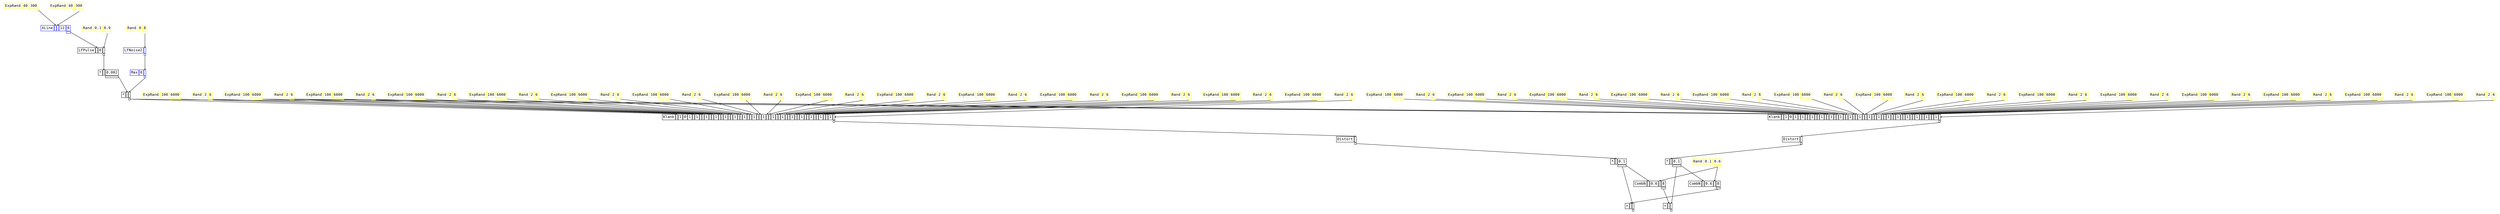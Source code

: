 digraph Anonymous {
graph [splines=false];
node [fontsize=12,fontname="Courier"];
edge [arrowhead=box,arrowsize=0.25];
u_2[shape="plaintext",color="yellow",label=<<TABLE BORDER="0" CELLBORDER="1"><TR><TD>ExpRand</TD><TD ID="u_2:K_0">40</TD><TD ID="u_2:K_1">300</TD></TR><TR><TD BORDER="0"></TD><TD BORDER="0"></TD><TD PORT="o_0" ID="u_2:o_0"></TD></TR></TABLE>>];
u_3[shape="plaintext",color="yellow",label=<<TABLE BORDER="0" CELLBORDER="1"><TR><TD>ExpRand</TD><TD ID="u_3:K_0">40</TD><TD ID="u_3:K_1">300</TD></TR><TR><TD BORDER="0"></TD><TD BORDER="0"></TD><TD PORT="o_0" ID="u_3:o_0"></TD></TR></TABLE>>];
u_6[shape="plaintext",color="blue",label=<<TABLE BORDER="0" CELLBORDER="1"><TR><TD>XLine</TD><TD PORT="i_0" ID="u_6:i_0"></TD><TD PORT="i_1" ID="u_6:i_1"></TD><TD ID="u_6:K_2">12</TD><TD ID="u_6:K_3">0</TD></TR><TR><TD BORDER="0"></TD><TD BORDER="0"></TD><TD BORDER="0"></TD><TD BORDER="0"></TD><TD PORT="o_0" ID="u_6:o_0"></TD></TR></TABLE>>];
u_9[shape="plaintext",color="yellow",label=<<TABLE BORDER="0" CELLBORDER="1"><TR><TD>Rand</TD><TD ID="u_9:K_0">0.1</TD><TD ID="u_9:K_1">0.9</TD></TR><TR><TD BORDER="0"></TD><TD BORDER="0"></TD><TD PORT="o_0" ID="u_9:o_0"></TD></TR></TABLE>>];
u_10[shape="plaintext",color="black",label=<<TABLE BORDER="0" CELLBORDER="1"><TR><TD>LFPulse</TD><TD PORT="i_0" ID="u_10:i_0"></TD><TD ID="u_10:K_1">0</TD><TD PORT="i_2" ID="u_10:i_2"></TD></TR><TR><TD BORDER="0"></TD><TD BORDER="0"></TD><TD BORDER="0"></TD><TD PORT="o_0" ID="u_10:o_0"></TD></TR></TABLE>>];
u_12[shape="plaintext",color="black",label=<<TABLE BORDER="0" CELLBORDER="1"><TR><TD>*</TD><TD PORT="i_0" ID="u_12:i_0"></TD><TD ID="u_12:K_1">0.002</TD></TR><TR><TD BORDER="0"></TD><TD BORDER="0"></TD><TD PORT="o_0" ID="u_12:o_0"></TD></TR></TABLE>>];
u_14[shape="plaintext",color="yellow",label=<<TABLE BORDER="0" CELLBORDER="1"><TR><TD>Rand</TD><TD ID="u_14:K_0">0</TD><TD ID="u_14:K_1">8</TD></TR><TR><TD BORDER="0"></TD><TD BORDER="0"></TD><TD PORT="o_0" ID="u_14:o_0"></TD></TR></TABLE>>];
u_15[shape="plaintext",color="blue",label=<<TABLE BORDER="0" CELLBORDER="1"><TR><TD>LFNoise2</TD><TD PORT="i_0" ID="u_15:i_0"></TD></TR><TR><TD BORDER="0"></TD><TD PORT="o_0" ID="u_15:o_0"></TD></TR></TABLE>>];
u_16[shape="plaintext",color="blue",label=<<TABLE BORDER="0" CELLBORDER="1"><TR><TD>Max</TD><TD ID="u_16:K_0">0</TD><TD PORT="i_1" ID="u_16:i_1"></TD></TR><TR><TD BORDER="0"></TD><TD BORDER="0"></TD><TD PORT="o_0" ID="u_16:o_0"></TD></TR></TABLE>>];
u_17[shape="plaintext",color="black",label=<<TABLE BORDER="0" CELLBORDER="1"><TR><TD>*</TD><TD PORT="i_0" ID="u_17:i_0"></TD><TD PORT="i_1" ID="u_17:i_1"></TD></TR><TR><TD BORDER="0"></TD><TD BORDER="0"></TD><TD PORT="o_0" ID="u_17:o_0"></TD></TR></TABLE>>];
u_21[shape="plaintext",color="yellow",label=<<TABLE BORDER="0" CELLBORDER="1"><TR><TD>ExpRand</TD><TD ID="u_21:K_0">100</TD><TD ID="u_21:K_1">6000</TD></TR><TR><TD BORDER="0"></TD><TD BORDER="0"></TD><TD PORT="o_0" ID="u_21:o_0"></TD></TR></TABLE>>];
u_24[shape="plaintext",color="yellow",label=<<TABLE BORDER="0" CELLBORDER="1"><TR><TD>Rand</TD><TD ID="u_24:K_0">2</TD><TD ID="u_24:K_1">6</TD></TR><TR><TD BORDER="0"></TD><TD BORDER="0"></TD><TD PORT="o_0" ID="u_24:o_0"></TD></TR></TABLE>>];
u_25[shape="plaintext",color="yellow",label=<<TABLE BORDER="0" CELLBORDER="1"><TR><TD>ExpRand</TD><TD ID="u_25:K_0">100</TD><TD ID="u_25:K_1">6000</TD></TR><TR><TD BORDER="0"></TD><TD BORDER="0"></TD><TD PORT="o_0" ID="u_25:o_0"></TD></TR></TABLE>>];
u_26[shape="plaintext",color="yellow",label=<<TABLE BORDER="0" CELLBORDER="1"><TR><TD>Rand</TD><TD ID="u_26:K_0">2</TD><TD ID="u_26:K_1">6</TD></TR><TR><TD BORDER="0"></TD><TD BORDER="0"></TD><TD PORT="o_0" ID="u_26:o_0"></TD></TR></TABLE>>];
u_27[shape="plaintext",color="yellow",label=<<TABLE BORDER="0" CELLBORDER="1"><TR><TD>ExpRand</TD><TD ID="u_27:K_0">100</TD><TD ID="u_27:K_1">6000</TD></TR><TR><TD BORDER="0"></TD><TD BORDER="0"></TD><TD PORT="o_0" ID="u_27:o_0"></TD></TR></TABLE>>];
u_28[shape="plaintext",color="yellow",label=<<TABLE BORDER="0" CELLBORDER="1"><TR><TD>Rand</TD><TD ID="u_28:K_0">2</TD><TD ID="u_28:K_1">6</TD></TR><TR><TD BORDER="0"></TD><TD BORDER="0"></TD><TD PORT="o_0" ID="u_28:o_0"></TD></TR></TABLE>>];
u_29[shape="plaintext",color="yellow",label=<<TABLE BORDER="0" CELLBORDER="1"><TR><TD>ExpRand</TD><TD ID="u_29:K_0">100</TD><TD ID="u_29:K_1">6000</TD></TR><TR><TD BORDER="0"></TD><TD BORDER="0"></TD><TD PORT="o_0" ID="u_29:o_0"></TD></TR></TABLE>>];
u_30[shape="plaintext",color="yellow",label=<<TABLE BORDER="0" CELLBORDER="1"><TR><TD>Rand</TD><TD ID="u_30:K_0">2</TD><TD ID="u_30:K_1">6</TD></TR><TR><TD BORDER="0"></TD><TD BORDER="0"></TD><TD PORT="o_0" ID="u_30:o_0"></TD></TR></TABLE>>];
u_31[shape="plaintext",color="yellow",label=<<TABLE BORDER="0" CELLBORDER="1"><TR><TD>ExpRand</TD><TD ID="u_31:K_0">100</TD><TD ID="u_31:K_1">6000</TD></TR><TR><TD BORDER="0"></TD><TD BORDER="0"></TD><TD PORT="o_0" ID="u_31:o_0"></TD></TR></TABLE>>];
u_32[shape="plaintext",color="yellow",label=<<TABLE BORDER="0" CELLBORDER="1"><TR><TD>Rand</TD><TD ID="u_32:K_0">2</TD><TD ID="u_32:K_1">6</TD></TR><TR><TD BORDER="0"></TD><TD BORDER="0"></TD><TD PORT="o_0" ID="u_32:o_0"></TD></TR></TABLE>>];
u_33[shape="plaintext",color="yellow",label=<<TABLE BORDER="0" CELLBORDER="1"><TR><TD>ExpRand</TD><TD ID="u_33:K_0">100</TD><TD ID="u_33:K_1">6000</TD></TR><TR><TD BORDER="0"></TD><TD BORDER="0"></TD><TD PORT="o_0" ID="u_33:o_0"></TD></TR></TABLE>>];
u_34[shape="plaintext",color="yellow",label=<<TABLE BORDER="0" CELLBORDER="1"><TR><TD>Rand</TD><TD ID="u_34:K_0">2</TD><TD ID="u_34:K_1">6</TD></TR><TR><TD BORDER="0"></TD><TD BORDER="0"></TD><TD PORT="o_0" ID="u_34:o_0"></TD></TR></TABLE>>];
u_35[shape="plaintext",color="yellow",label=<<TABLE BORDER="0" CELLBORDER="1"><TR><TD>ExpRand</TD><TD ID="u_35:K_0">100</TD><TD ID="u_35:K_1">6000</TD></TR><TR><TD BORDER="0"></TD><TD BORDER="0"></TD><TD PORT="o_0" ID="u_35:o_0"></TD></TR></TABLE>>];
u_36[shape="plaintext",color="yellow",label=<<TABLE BORDER="0" CELLBORDER="1"><TR><TD>Rand</TD><TD ID="u_36:K_0">2</TD><TD ID="u_36:K_1">6</TD></TR><TR><TD BORDER="0"></TD><TD BORDER="0"></TD><TD PORT="o_0" ID="u_36:o_0"></TD></TR></TABLE>>];
u_37[shape="plaintext",color="yellow",label=<<TABLE BORDER="0" CELLBORDER="1"><TR><TD>ExpRand</TD><TD ID="u_37:K_0">100</TD><TD ID="u_37:K_1">6000</TD></TR><TR><TD BORDER="0"></TD><TD BORDER="0"></TD><TD PORT="o_0" ID="u_37:o_0"></TD></TR></TABLE>>];
u_38[shape="plaintext",color="yellow",label=<<TABLE BORDER="0" CELLBORDER="1"><TR><TD>Rand</TD><TD ID="u_38:K_0">2</TD><TD ID="u_38:K_1">6</TD></TR><TR><TD BORDER="0"></TD><TD BORDER="0"></TD><TD PORT="o_0" ID="u_38:o_0"></TD></TR></TABLE>>];
u_39[shape="plaintext",color="yellow",label=<<TABLE BORDER="0" CELLBORDER="1"><TR><TD>ExpRand</TD><TD ID="u_39:K_0">100</TD><TD ID="u_39:K_1">6000</TD></TR><TR><TD BORDER="0"></TD><TD BORDER="0"></TD><TD PORT="o_0" ID="u_39:o_0"></TD></TR></TABLE>>];
u_40[shape="plaintext",color="yellow",label=<<TABLE BORDER="0" CELLBORDER="1"><TR><TD>Rand</TD><TD ID="u_40:K_0">2</TD><TD ID="u_40:K_1">6</TD></TR><TR><TD BORDER="0"></TD><TD BORDER="0"></TD><TD PORT="o_0" ID="u_40:o_0"></TD></TR></TABLE>>];
u_41[shape="plaintext",color="yellow",label=<<TABLE BORDER="0" CELLBORDER="1"><TR><TD>ExpRand</TD><TD ID="u_41:K_0">100</TD><TD ID="u_41:K_1">6000</TD></TR><TR><TD BORDER="0"></TD><TD BORDER="0"></TD><TD PORT="o_0" ID="u_41:o_0"></TD></TR></TABLE>>];
u_42[shape="plaintext",color="yellow",label=<<TABLE BORDER="0" CELLBORDER="1"><TR><TD>Rand</TD><TD ID="u_42:K_0">2</TD><TD ID="u_42:K_1">6</TD></TR><TR><TD BORDER="0"></TD><TD BORDER="0"></TD><TD PORT="o_0" ID="u_42:o_0"></TD></TR></TABLE>>];
u_43[shape="plaintext",color="yellow",label=<<TABLE BORDER="0" CELLBORDER="1"><TR><TD>ExpRand</TD><TD ID="u_43:K_0">100</TD><TD ID="u_43:K_1">6000</TD></TR><TR><TD BORDER="0"></TD><TD BORDER="0"></TD><TD PORT="o_0" ID="u_43:o_0"></TD></TR></TABLE>>];
u_44[shape="plaintext",color="yellow",label=<<TABLE BORDER="0" CELLBORDER="1"><TR><TD>Rand</TD><TD ID="u_44:K_0">2</TD><TD ID="u_44:K_1">6</TD></TR><TR><TD BORDER="0"></TD><TD BORDER="0"></TD><TD PORT="o_0" ID="u_44:o_0"></TD></TR></TABLE>>];
u_45[shape="plaintext",color="yellow",label=<<TABLE BORDER="0" CELLBORDER="1"><TR><TD>ExpRand</TD><TD ID="u_45:K_0">100</TD><TD ID="u_45:K_1">6000</TD></TR><TR><TD BORDER="0"></TD><TD BORDER="0"></TD><TD PORT="o_0" ID="u_45:o_0"></TD></TR></TABLE>>];
u_46[shape="plaintext",color="yellow",label=<<TABLE BORDER="0" CELLBORDER="1"><TR><TD>Rand</TD><TD ID="u_46:K_0">2</TD><TD ID="u_46:K_1">6</TD></TR><TR><TD BORDER="0"></TD><TD BORDER="0"></TD><TD PORT="o_0" ID="u_46:o_0"></TD></TR></TABLE>>];
u_47[shape="plaintext",color="yellow",label=<<TABLE BORDER="0" CELLBORDER="1"><TR><TD>ExpRand</TD><TD ID="u_47:K_0">100</TD><TD ID="u_47:K_1">6000</TD></TR><TR><TD BORDER="0"></TD><TD BORDER="0"></TD><TD PORT="o_0" ID="u_47:o_0"></TD></TR></TABLE>>];
u_48[shape="plaintext",color="yellow",label=<<TABLE BORDER="0" CELLBORDER="1"><TR><TD>Rand</TD><TD ID="u_48:K_0">2</TD><TD ID="u_48:K_1">6</TD></TR><TR><TD BORDER="0"></TD><TD BORDER="0"></TD><TD PORT="o_0" ID="u_48:o_0"></TD></TR></TABLE>>];
u_49[shape="plaintext",color="yellow",label=<<TABLE BORDER="0" CELLBORDER="1"><TR><TD>ExpRand</TD><TD ID="u_49:K_0">100</TD><TD ID="u_49:K_1">6000</TD></TR><TR><TD BORDER="0"></TD><TD BORDER="0"></TD><TD PORT="o_0" ID="u_49:o_0"></TD></TR></TABLE>>];
u_50[shape="plaintext",color="yellow",label=<<TABLE BORDER="0" CELLBORDER="1"><TR><TD>Rand</TD><TD ID="u_50:K_0">2</TD><TD ID="u_50:K_1">6</TD></TR><TR><TD BORDER="0"></TD><TD BORDER="0"></TD><TD PORT="o_0" ID="u_50:o_0"></TD></TR></TABLE>>];
u_51[shape="plaintext",color="yellow",label=<<TABLE BORDER="0" CELLBORDER="1"><TR><TD>ExpRand</TD><TD ID="u_51:K_0">100</TD><TD ID="u_51:K_1">6000</TD></TR><TR><TD BORDER="0"></TD><TD BORDER="0"></TD><TD PORT="o_0" ID="u_51:o_0"></TD></TR></TABLE>>];
u_52[shape="plaintext",color="yellow",label=<<TABLE BORDER="0" CELLBORDER="1"><TR><TD>Rand</TD><TD ID="u_52:K_0">2</TD><TD ID="u_52:K_1">6</TD></TR><TR><TD BORDER="0"></TD><TD BORDER="0"></TD><TD PORT="o_0" ID="u_52:o_0"></TD></TR></TABLE>>];
u_53[shape="plaintext",color="black",label=<<TABLE BORDER="0" CELLBORDER="1"><TR><TD>Klank</TD><TD PORT="i_0" ID="u_53:i_0"></TD><TD ID="u_53:K_1">1</TD><TD ID="u_53:K_2">0</TD><TD ID="u_53:K_3">1</TD><TD PORT="i_4" ID="u_53:i_4"></TD><TD ID="u_53:K_5">1</TD><TD PORT="i_6" ID="u_53:i_6"></TD><TD PORT="i_7" ID="u_53:i_7"></TD><TD ID="u_53:K_8">1</TD><TD PORT="i_9" ID="u_53:i_9"></TD><TD PORT="i_10" ID="u_53:i_10"></TD><TD ID="u_53:K_11">1</TD><TD PORT="i_12" ID="u_53:i_12"></TD><TD PORT="i_13" ID="u_53:i_13"></TD><TD ID="u_53:K_14">1</TD><TD PORT="i_15" ID="u_53:i_15"></TD><TD PORT="i_16" ID="u_53:i_16"></TD><TD ID="u_53:K_17">1</TD><TD PORT="i_18" ID="u_53:i_18"></TD><TD PORT="i_19" ID="u_53:i_19"></TD><TD ID="u_53:K_20">1</TD><TD PORT="i_21" ID="u_53:i_21"></TD><TD PORT="i_22" ID="u_53:i_22"></TD><TD ID="u_53:K_23">1</TD><TD PORT="i_24" ID="u_53:i_24"></TD><TD PORT="i_25" ID="u_53:i_25"></TD><TD ID="u_53:K_26">1</TD><TD PORT="i_27" ID="u_53:i_27"></TD><TD PORT="i_28" ID="u_53:i_28"></TD><TD ID="u_53:K_29">1</TD><TD PORT="i_30" ID="u_53:i_30"></TD><TD PORT="i_31" ID="u_53:i_31"></TD><TD ID="u_53:K_32">1</TD><TD PORT="i_33" ID="u_53:i_33"></TD><TD PORT="i_34" ID="u_53:i_34"></TD><TD ID="u_53:K_35">1</TD><TD PORT="i_36" ID="u_53:i_36"></TD><TD PORT="i_37" ID="u_53:i_37"></TD><TD ID="u_53:K_38">1</TD><TD PORT="i_39" ID="u_53:i_39"></TD><TD PORT="i_40" ID="u_53:i_40"></TD><TD ID="u_53:K_41">1</TD><TD PORT="i_42" ID="u_53:i_42"></TD><TD PORT="i_43" ID="u_53:i_43"></TD><TD ID="u_53:K_44">1</TD><TD PORT="i_45" ID="u_53:i_45"></TD><TD PORT="i_46" ID="u_53:i_46"></TD><TD ID="u_53:K_47">1</TD><TD PORT="i_48" ID="u_53:i_48"></TD></TR><TR><TD BORDER="0"></TD><TD BORDER="0"></TD><TD BORDER="0"></TD><TD BORDER="0"></TD><TD BORDER="0"></TD><TD BORDER="0"></TD><TD BORDER="0"></TD><TD BORDER="0"></TD><TD BORDER="0"></TD><TD BORDER="0"></TD><TD BORDER="0"></TD><TD BORDER="0"></TD><TD BORDER="0"></TD><TD BORDER="0"></TD><TD BORDER="0"></TD><TD BORDER="0"></TD><TD BORDER="0"></TD><TD BORDER="0"></TD><TD BORDER="0"></TD><TD BORDER="0"></TD><TD BORDER="0"></TD><TD BORDER="0"></TD><TD BORDER="0"></TD><TD BORDER="0"></TD><TD BORDER="0"></TD><TD BORDER="0"></TD><TD BORDER="0"></TD><TD BORDER="0"></TD><TD BORDER="0"></TD><TD BORDER="0"></TD><TD BORDER="0"></TD><TD BORDER="0"></TD><TD BORDER="0"></TD><TD BORDER="0"></TD><TD BORDER="0"></TD><TD BORDER="0"></TD><TD BORDER="0"></TD><TD BORDER="0"></TD><TD BORDER="0"></TD><TD BORDER="0"></TD><TD BORDER="0"></TD><TD BORDER="0"></TD><TD BORDER="0"></TD><TD BORDER="0"></TD><TD BORDER="0"></TD><TD BORDER="0"></TD><TD BORDER="0"></TD><TD BORDER="0"></TD><TD BORDER="0"></TD><TD PORT="o_0" ID="u_53:o_0"></TD></TR></TABLE>>];
u_54[shape="plaintext",color="black",label=<<TABLE BORDER="0" CELLBORDER="1"><TR><TD>Distort</TD><TD PORT="i_0" ID="u_54:i_0"></TD></TR><TR><TD BORDER="0"></TD><TD PORT="o_0" ID="u_54:o_0"></TD></TR></TABLE>>];
u_55[shape="plaintext",color="black",label=<<TABLE BORDER="0" CELLBORDER="1"><TR><TD>*</TD><TD PORT="i_0" ID="u_55:i_0"></TD><TD ID="u_55:K_1">0.1</TD></TR><TR><TD BORDER="0"></TD><TD BORDER="0"></TD><TD PORT="o_0" ID="u_55:o_0"></TD></TR></TABLE>>];
u_57[shape="plaintext",color="yellow",label=<<TABLE BORDER="0" CELLBORDER="1"><TR><TD>Rand</TD><TD ID="u_57:K_0">0.1</TD><TD ID="u_57:K_1">0.6</TD></TR><TR><TD BORDER="0"></TD><TD BORDER="0"></TD><TD PORT="o_0" ID="u_57:o_0"></TD></TR></TABLE>>];
u_58[shape="plaintext",color="black",label=<<TABLE BORDER="0" CELLBORDER="1"><TR><TD>CombN</TD><TD PORT="i_0" ID="u_58:i_0"></TD><TD ID="u_58:K_1">0.6</TD><TD PORT="i_2" ID="u_58:i_2"></TD><TD ID="u_58:K_3">8</TD></TR><TR><TD BORDER="0"></TD><TD BORDER="0"></TD><TD BORDER="0"></TD><TD BORDER="0"></TD><TD PORT="o_0" ID="u_58:o_0"></TD></TR></TABLE>>];
u_59[shape="plaintext",color="yellow",label=<<TABLE BORDER="0" CELLBORDER="1"><TR><TD>ExpRand</TD><TD ID="u_59:K_0">100</TD><TD ID="u_59:K_1">6000</TD></TR><TR><TD BORDER="0"></TD><TD BORDER="0"></TD><TD PORT="o_0" ID="u_59:o_0"></TD></TR></TABLE>>];
u_60[shape="plaintext",color="yellow",label=<<TABLE BORDER="0" CELLBORDER="1"><TR><TD>Rand</TD><TD ID="u_60:K_0">2</TD><TD ID="u_60:K_1">6</TD></TR><TR><TD BORDER="0"></TD><TD BORDER="0"></TD><TD PORT="o_0" ID="u_60:o_0"></TD></TR></TABLE>>];
u_61[shape="plaintext",color="yellow",label=<<TABLE BORDER="0" CELLBORDER="1"><TR><TD>ExpRand</TD><TD ID="u_61:K_0">100</TD><TD ID="u_61:K_1">6000</TD></TR><TR><TD BORDER="0"></TD><TD BORDER="0"></TD><TD PORT="o_0" ID="u_61:o_0"></TD></TR></TABLE>>];
u_62[shape="plaintext",color="yellow",label=<<TABLE BORDER="0" CELLBORDER="1"><TR><TD>Rand</TD><TD ID="u_62:K_0">2</TD><TD ID="u_62:K_1">6</TD></TR><TR><TD BORDER="0"></TD><TD BORDER="0"></TD><TD PORT="o_0" ID="u_62:o_0"></TD></TR></TABLE>>];
u_63[shape="plaintext",color="yellow",label=<<TABLE BORDER="0" CELLBORDER="1"><TR><TD>ExpRand</TD><TD ID="u_63:K_0">100</TD><TD ID="u_63:K_1">6000</TD></TR><TR><TD BORDER="0"></TD><TD BORDER="0"></TD><TD PORT="o_0" ID="u_63:o_0"></TD></TR></TABLE>>];
u_64[shape="plaintext",color="yellow",label=<<TABLE BORDER="0" CELLBORDER="1"><TR><TD>Rand</TD><TD ID="u_64:K_0">2</TD><TD ID="u_64:K_1">6</TD></TR><TR><TD BORDER="0"></TD><TD BORDER="0"></TD><TD PORT="o_0" ID="u_64:o_0"></TD></TR></TABLE>>];
u_65[shape="plaintext",color="yellow",label=<<TABLE BORDER="0" CELLBORDER="1"><TR><TD>ExpRand</TD><TD ID="u_65:K_0">100</TD><TD ID="u_65:K_1">6000</TD></TR><TR><TD BORDER="0"></TD><TD BORDER="0"></TD><TD PORT="o_0" ID="u_65:o_0"></TD></TR></TABLE>>];
u_66[shape="plaintext",color="yellow",label=<<TABLE BORDER="0" CELLBORDER="1"><TR><TD>Rand</TD><TD ID="u_66:K_0">2</TD><TD ID="u_66:K_1">6</TD></TR><TR><TD BORDER="0"></TD><TD BORDER="0"></TD><TD PORT="o_0" ID="u_66:o_0"></TD></TR></TABLE>>];
u_67[shape="plaintext",color="yellow",label=<<TABLE BORDER="0" CELLBORDER="1"><TR><TD>ExpRand</TD><TD ID="u_67:K_0">100</TD><TD ID="u_67:K_1">6000</TD></TR><TR><TD BORDER="0"></TD><TD BORDER="0"></TD><TD PORT="o_0" ID="u_67:o_0"></TD></TR></TABLE>>];
u_68[shape="plaintext",color="yellow",label=<<TABLE BORDER="0" CELLBORDER="1"><TR><TD>Rand</TD><TD ID="u_68:K_0">2</TD><TD ID="u_68:K_1">6</TD></TR><TR><TD BORDER="0"></TD><TD BORDER="0"></TD><TD PORT="o_0" ID="u_68:o_0"></TD></TR></TABLE>>];
u_69[shape="plaintext",color="yellow",label=<<TABLE BORDER="0" CELLBORDER="1"><TR><TD>ExpRand</TD><TD ID="u_69:K_0">100</TD><TD ID="u_69:K_1">6000</TD></TR><TR><TD BORDER="0"></TD><TD BORDER="0"></TD><TD PORT="o_0" ID="u_69:o_0"></TD></TR></TABLE>>];
u_70[shape="plaintext",color="yellow",label=<<TABLE BORDER="0" CELLBORDER="1"><TR><TD>Rand</TD><TD ID="u_70:K_0">2</TD><TD ID="u_70:K_1">6</TD></TR><TR><TD BORDER="0"></TD><TD BORDER="0"></TD><TD PORT="o_0" ID="u_70:o_0"></TD></TR></TABLE>>];
u_71[shape="plaintext",color="yellow",label=<<TABLE BORDER="0" CELLBORDER="1"><TR><TD>ExpRand</TD><TD ID="u_71:K_0">100</TD><TD ID="u_71:K_1">6000</TD></TR><TR><TD BORDER="0"></TD><TD BORDER="0"></TD><TD PORT="o_0" ID="u_71:o_0"></TD></TR></TABLE>>];
u_72[shape="plaintext",color="yellow",label=<<TABLE BORDER="0" CELLBORDER="1"><TR><TD>Rand</TD><TD ID="u_72:K_0">2</TD><TD ID="u_72:K_1">6</TD></TR><TR><TD BORDER="0"></TD><TD BORDER="0"></TD><TD PORT="o_0" ID="u_72:o_0"></TD></TR></TABLE>>];
u_73[shape="plaintext",color="yellow",label=<<TABLE BORDER="0" CELLBORDER="1"><TR><TD>ExpRand</TD><TD ID="u_73:K_0">100</TD><TD ID="u_73:K_1">6000</TD></TR><TR><TD BORDER="0"></TD><TD BORDER="0"></TD><TD PORT="o_0" ID="u_73:o_0"></TD></TR></TABLE>>];
u_74[shape="plaintext",color="yellow",label=<<TABLE BORDER="0" CELLBORDER="1"><TR><TD>Rand</TD><TD ID="u_74:K_0">2</TD><TD ID="u_74:K_1">6</TD></TR><TR><TD BORDER="0"></TD><TD BORDER="0"></TD><TD PORT="o_0" ID="u_74:o_0"></TD></TR></TABLE>>];
u_75[shape="plaintext",color="yellow",label=<<TABLE BORDER="0" CELLBORDER="1"><TR><TD>ExpRand</TD><TD ID="u_75:K_0">100</TD><TD ID="u_75:K_1">6000</TD></TR><TR><TD BORDER="0"></TD><TD BORDER="0"></TD><TD PORT="o_0" ID="u_75:o_0"></TD></TR></TABLE>>];
u_76[shape="plaintext",color="yellow",label=<<TABLE BORDER="0" CELLBORDER="1"><TR><TD>Rand</TD><TD ID="u_76:K_0">2</TD><TD ID="u_76:K_1">6</TD></TR><TR><TD BORDER="0"></TD><TD BORDER="0"></TD><TD PORT="o_0" ID="u_76:o_0"></TD></TR></TABLE>>];
u_77[shape="plaintext",color="yellow",label=<<TABLE BORDER="0" CELLBORDER="1"><TR><TD>ExpRand</TD><TD ID="u_77:K_0">100</TD><TD ID="u_77:K_1">6000</TD></TR><TR><TD BORDER="0"></TD><TD BORDER="0"></TD><TD PORT="o_0" ID="u_77:o_0"></TD></TR></TABLE>>];
u_78[shape="plaintext",color="yellow",label=<<TABLE BORDER="0" CELLBORDER="1"><TR><TD>Rand</TD><TD ID="u_78:K_0">2</TD><TD ID="u_78:K_1">6</TD></TR><TR><TD BORDER="0"></TD><TD BORDER="0"></TD><TD PORT="o_0" ID="u_78:o_0"></TD></TR></TABLE>>];
u_79[shape="plaintext",color="yellow",label=<<TABLE BORDER="0" CELLBORDER="1"><TR><TD>ExpRand</TD><TD ID="u_79:K_0">100</TD><TD ID="u_79:K_1">6000</TD></TR><TR><TD BORDER="0"></TD><TD BORDER="0"></TD><TD PORT="o_0" ID="u_79:o_0"></TD></TR></TABLE>>];
u_80[shape="plaintext",color="yellow",label=<<TABLE BORDER="0" CELLBORDER="1"><TR><TD>Rand</TD><TD ID="u_80:K_0">2</TD><TD ID="u_80:K_1">6</TD></TR><TR><TD BORDER="0"></TD><TD BORDER="0"></TD><TD PORT="o_0" ID="u_80:o_0"></TD></TR></TABLE>>];
u_81[shape="plaintext",color="yellow",label=<<TABLE BORDER="0" CELLBORDER="1"><TR><TD>ExpRand</TD><TD ID="u_81:K_0">100</TD><TD ID="u_81:K_1">6000</TD></TR><TR><TD BORDER="0"></TD><TD BORDER="0"></TD><TD PORT="o_0" ID="u_81:o_0"></TD></TR></TABLE>>];
u_82[shape="plaintext",color="yellow",label=<<TABLE BORDER="0" CELLBORDER="1"><TR><TD>Rand</TD><TD ID="u_82:K_0">2</TD><TD ID="u_82:K_1">6</TD></TR><TR><TD BORDER="0"></TD><TD BORDER="0"></TD><TD PORT="o_0" ID="u_82:o_0"></TD></TR></TABLE>>];
u_83[shape="plaintext",color="yellow",label=<<TABLE BORDER="0" CELLBORDER="1"><TR><TD>ExpRand</TD><TD ID="u_83:K_0">100</TD><TD ID="u_83:K_1">6000</TD></TR><TR><TD BORDER="0"></TD><TD BORDER="0"></TD><TD PORT="o_0" ID="u_83:o_0"></TD></TR></TABLE>>];
u_84[shape="plaintext",color="yellow",label=<<TABLE BORDER="0" CELLBORDER="1"><TR><TD>Rand</TD><TD ID="u_84:K_0">2</TD><TD ID="u_84:K_1">6</TD></TR><TR><TD BORDER="0"></TD><TD BORDER="0"></TD><TD PORT="o_0" ID="u_84:o_0"></TD></TR></TABLE>>];
u_85[shape="plaintext",color="yellow",label=<<TABLE BORDER="0" CELLBORDER="1"><TR><TD>ExpRand</TD><TD ID="u_85:K_0">100</TD><TD ID="u_85:K_1">6000</TD></TR><TR><TD BORDER="0"></TD><TD BORDER="0"></TD><TD PORT="o_0" ID="u_85:o_0"></TD></TR></TABLE>>];
u_86[shape="plaintext",color="yellow",label=<<TABLE BORDER="0" CELLBORDER="1"><TR><TD>Rand</TD><TD ID="u_86:K_0">2</TD><TD ID="u_86:K_1">6</TD></TR><TR><TD BORDER="0"></TD><TD BORDER="0"></TD><TD PORT="o_0" ID="u_86:o_0"></TD></TR></TABLE>>];
u_87[shape="plaintext",color="black",label=<<TABLE BORDER="0" CELLBORDER="1"><TR><TD>Klank</TD><TD PORT="i_0" ID="u_87:i_0"></TD><TD ID="u_87:K_1">1</TD><TD ID="u_87:K_2">0</TD><TD ID="u_87:K_3">1</TD><TD PORT="i_4" ID="u_87:i_4"></TD><TD ID="u_87:K_5">1</TD><TD PORT="i_6" ID="u_87:i_6"></TD><TD PORT="i_7" ID="u_87:i_7"></TD><TD ID="u_87:K_8">1</TD><TD PORT="i_9" ID="u_87:i_9"></TD><TD PORT="i_10" ID="u_87:i_10"></TD><TD ID="u_87:K_11">1</TD><TD PORT="i_12" ID="u_87:i_12"></TD><TD PORT="i_13" ID="u_87:i_13"></TD><TD ID="u_87:K_14">1</TD><TD PORT="i_15" ID="u_87:i_15"></TD><TD PORT="i_16" ID="u_87:i_16"></TD><TD ID="u_87:K_17">1</TD><TD PORT="i_18" ID="u_87:i_18"></TD><TD PORT="i_19" ID="u_87:i_19"></TD><TD ID="u_87:K_20">1</TD><TD PORT="i_21" ID="u_87:i_21"></TD><TD PORT="i_22" ID="u_87:i_22"></TD><TD ID="u_87:K_23">1</TD><TD PORT="i_24" ID="u_87:i_24"></TD><TD PORT="i_25" ID="u_87:i_25"></TD><TD ID="u_87:K_26">1</TD><TD PORT="i_27" ID="u_87:i_27"></TD><TD PORT="i_28" ID="u_87:i_28"></TD><TD ID="u_87:K_29">1</TD><TD PORT="i_30" ID="u_87:i_30"></TD><TD PORT="i_31" ID="u_87:i_31"></TD><TD ID="u_87:K_32">1</TD><TD PORT="i_33" ID="u_87:i_33"></TD><TD PORT="i_34" ID="u_87:i_34"></TD><TD ID="u_87:K_35">1</TD><TD PORT="i_36" ID="u_87:i_36"></TD><TD PORT="i_37" ID="u_87:i_37"></TD><TD ID="u_87:K_38">1</TD><TD PORT="i_39" ID="u_87:i_39"></TD><TD PORT="i_40" ID="u_87:i_40"></TD><TD ID="u_87:K_41">1</TD><TD PORT="i_42" ID="u_87:i_42"></TD><TD PORT="i_43" ID="u_87:i_43"></TD><TD ID="u_87:K_44">1</TD><TD PORT="i_45" ID="u_87:i_45"></TD><TD PORT="i_46" ID="u_87:i_46"></TD><TD ID="u_87:K_47">1</TD><TD PORT="i_48" ID="u_87:i_48"></TD></TR><TR><TD BORDER="0"></TD><TD BORDER="0"></TD><TD BORDER="0"></TD><TD BORDER="0"></TD><TD BORDER="0"></TD><TD BORDER="0"></TD><TD BORDER="0"></TD><TD BORDER="0"></TD><TD BORDER="0"></TD><TD BORDER="0"></TD><TD BORDER="0"></TD><TD BORDER="0"></TD><TD BORDER="0"></TD><TD BORDER="0"></TD><TD BORDER="0"></TD><TD BORDER="0"></TD><TD BORDER="0"></TD><TD BORDER="0"></TD><TD BORDER="0"></TD><TD BORDER="0"></TD><TD BORDER="0"></TD><TD BORDER="0"></TD><TD BORDER="0"></TD><TD BORDER="0"></TD><TD BORDER="0"></TD><TD BORDER="0"></TD><TD BORDER="0"></TD><TD BORDER="0"></TD><TD BORDER="0"></TD><TD BORDER="0"></TD><TD BORDER="0"></TD><TD BORDER="0"></TD><TD BORDER="0"></TD><TD BORDER="0"></TD><TD BORDER="0"></TD><TD BORDER="0"></TD><TD BORDER="0"></TD><TD BORDER="0"></TD><TD BORDER="0"></TD><TD BORDER="0"></TD><TD BORDER="0"></TD><TD BORDER="0"></TD><TD BORDER="0"></TD><TD BORDER="0"></TD><TD BORDER="0"></TD><TD BORDER="0"></TD><TD BORDER="0"></TD><TD BORDER="0"></TD><TD BORDER="0"></TD><TD PORT="o_0" ID="u_87:o_0"></TD></TR></TABLE>>];
u_88[shape="plaintext",color="black",label=<<TABLE BORDER="0" CELLBORDER="1"><TR><TD>Distort</TD><TD PORT="i_0" ID="u_88:i_0"></TD></TR><TR><TD BORDER="0"></TD><TD PORT="o_0" ID="u_88:o_0"></TD></TR></TABLE>>];
u_89[shape="plaintext",color="black",label=<<TABLE BORDER="0" CELLBORDER="1"><TR><TD>*</TD><TD PORT="i_0" ID="u_89:i_0"></TD><TD ID="u_89:K_1">0.1</TD></TR><TR><TD BORDER="0"></TD><TD BORDER="0"></TD><TD PORT="o_0" ID="u_89:o_0"></TD></TR></TABLE>>];
u_90[shape="plaintext",color="black",label=<<TABLE BORDER="0" CELLBORDER="1"><TR><TD>+</TD><TD PORT="i_0" ID="u_90:i_0"></TD><TD PORT="i_1" ID="u_90:i_1"></TD></TR><TR><TD BORDER="0"></TD><TD BORDER="0"></TD><TD PORT="o_0" ID="u_90:o_0"></TD></TR></TABLE>>];
u_91[shape="plaintext",color="black",label=<<TABLE BORDER="0" CELLBORDER="1"><TR><TD>CombN</TD><TD PORT="i_0" ID="u_91:i_0"></TD><TD ID="u_91:K_1">0.6</TD><TD PORT="i_2" ID="u_91:i_2"></TD><TD ID="u_91:K_3">8</TD></TR><TR><TD BORDER="0"></TD><TD BORDER="0"></TD><TD BORDER="0"></TD><TD BORDER="0"></TD><TD PORT="o_0" ID="u_91:o_0"></TD></TR></TABLE>>];
u_92[shape="plaintext",color="black",label=<<TABLE BORDER="0" CELLBORDER="1"><TR><TD>+</TD><TD PORT="i_0" ID="u_92:i_0"></TD><TD PORT="i_1" ID="u_92:i_1"></TD></TR><TR><TD BORDER="0"></TD><TD BORDER="0"></TD><TD PORT="o_0" ID="u_92:o_0"></TD></TR></TABLE>>];
u_2:o_0 -> u_6:i_0;
u_3:o_0 -> u_6:i_1;
u_6:o_0 -> u_10:i_0;
u_9:o_0 -> u_10:i_2;
u_10:o_0 -> u_12:i_0;
u_14:o_0 -> u_15:i_0;
u_15:o_0 -> u_16:i_1;
u_12:o_0 -> u_17:i_0;
u_16:o_0 -> u_17:i_1;
u_17:o_0 -> u_53:i_0;
u_21:o_0 -> u_53:i_4;
u_24:o_0 -> u_53:i_6;
u_25:o_0 -> u_53:i_7;
u_26:o_0 -> u_53:i_9;
u_27:o_0 -> u_53:i_10;
u_28:o_0 -> u_53:i_12;
u_29:o_0 -> u_53:i_13;
u_30:o_0 -> u_53:i_15;
u_31:o_0 -> u_53:i_16;
u_32:o_0 -> u_53:i_18;
u_33:o_0 -> u_53:i_19;
u_34:o_0 -> u_53:i_21;
u_35:o_0 -> u_53:i_22;
u_36:o_0 -> u_53:i_24;
u_37:o_0 -> u_53:i_25;
u_38:o_0 -> u_53:i_27;
u_39:o_0 -> u_53:i_28;
u_40:o_0 -> u_53:i_30;
u_41:o_0 -> u_53:i_31;
u_42:o_0 -> u_53:i_33;
u_43:o_0 -> u_53:i_34;
u_44:o_0 -> u_53:i_36;
u_45:o_0 -> u_53:i_37;
u_46:o_0 -> u_53:i_39;
u_47:o_0 -> u_53:i_40;
u_48:o_0 -> u_53:i_42;
u_49:o_0 -> u_53:i_43;
u_50:o_0 -> u_53:i_45;
u_51:o_0 -> u_53:i_46;
u_52:o_0 -> u_53:i_48;
u_53:o_0 -> u_54:i_0;
u_54:o_0 -> u_55:i_0;
u_55:o_0 -> u_58:i_0;
u_57:o_0 -> u_58:i_2;
u_17:o_0 -> u_87:i_0;
u_59:o_0 -> u_87:i_4;
u_60:o_0 -> u_87:i_6;
u_21:o_0 -> u_87:i_7;
u_24:o_0 -> u_87:i_9;
u_61:o_0 -> u_87:i_10;
u_62:o_0 -> u_87:i_12;
u_63:o_0 -> u_87:i_13;
u_64:o_0 -> u_87:i_15;
u_65:o_0 -> u_87:i_16;
u_66:o_0 -> u_87:i_18;
u_67:o_0 -> u_87:i_19;
u_68:o_0 -> u_87:i_21;
u_69:o_0 -> u_87:i_22;
u_70:o_0 -> u_87:i_24;
u_71:o_0 -> u_87:i_25;
u_72:o_0 -> u_87:i_27;
u_73:o_0 -> u_87:i_28;
u_74:o_0 -> u_87:i_30;
u_75:o_0 -> u_87:i_31;
u_76:o_0 -> u_87:i_33;
u_77:o_0 -> u_87:i_34;
u_78:o_0 -> u_87:i_36;
u_79:o_0 -> u_87:i_37;
u_80:o_0 -> u_87:i_39;
u_81:o_0 -> u_87:i_40;
u_82:o_0 -> u_87:i_42;
u_83:o_0 -> u_87:i_43;
u_84:o_0 -> u_87:i_45;
u_85:o_0 -> u_87:i_46;
u_86:o_0 -> u_87:i_48;
u_87:o_0 -> u_88:i_0;
u_88:o_0 -> u_89:i_0;
u_58:o_0 -> u_90:i_0;
u_89:o_0 -> u_90:i_1;
u_89:o_0 -> u_91:i_0;
u_57:o_0 -> u_91:i_2;
u_91:o_0 -> u_92:i_0;
u_55:o_0 -> u_92:i_1;
}
